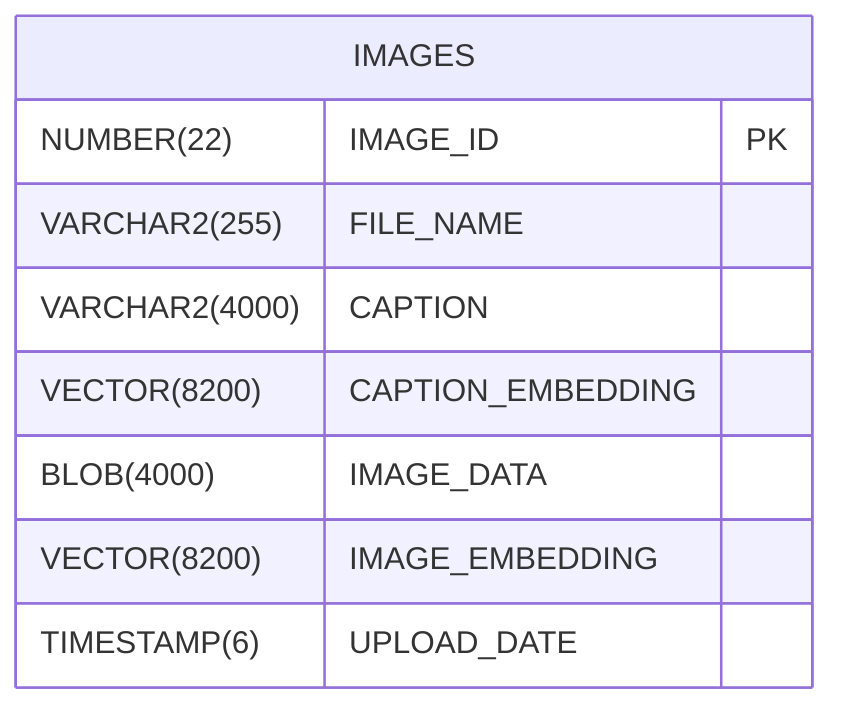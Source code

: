 erDiagram
    IMAGES {
        NUMBER(22) IMAGE_ID PK
        VARCHAR2(255) FILE_NAME
        VARCHAR2(4000) CAPTION
        VECTOR(8200) CAPTION_EMBEDDING
        BLOB(4000) IMAGE_DATA
        VECTOR(8200) IMAGE_EMBEDDING
        TIMESTAMP(6) UPLOAD_DATE
    }